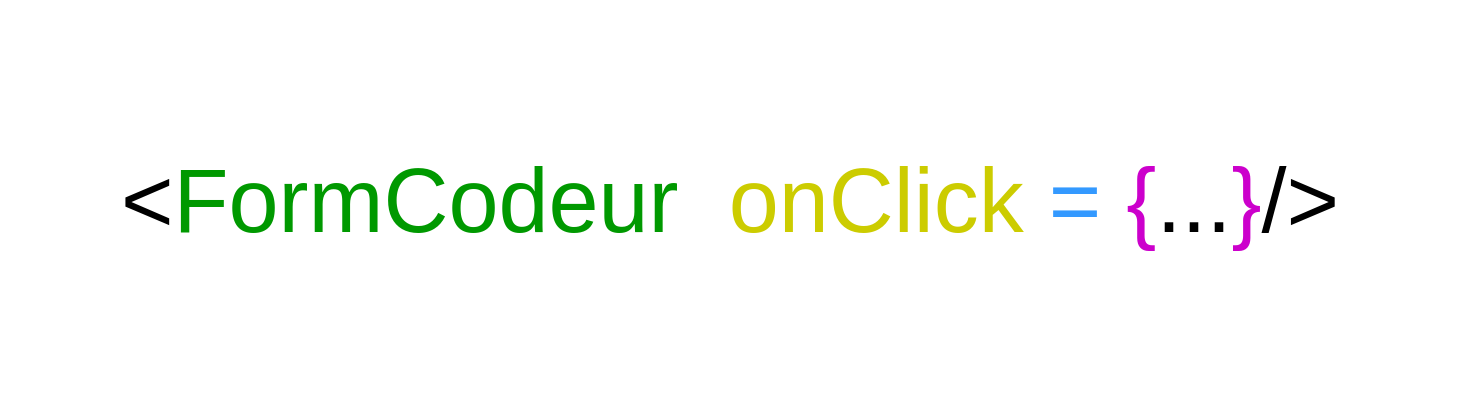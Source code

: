 <mxfile version="16.5.3" type="github">
  <diagram id="dQYsHAcI6JB0dbyWoWvz" name="Page-1">
    <mxGraphModel dx="946" dy="673" grid="1" gridSize="10" guides="1" tooltips="1" connect="1" arrows="1" fold="1" page="1" pageScale="1" pageWidth="827" pageHeight="1169" math="0" shadow="0">
      <root>
        <mxCell id="0" />
        <mxCell id="1" parent="0" />
        <mxCell id="pZtj0GvA_W0bMSEFH96x-2" value="&lt;font style=&quot;font-size: 45px&quot;&gt;&amp;lt;&lt;/font&gt;&lt;font style=&quot;font-size: 45px&quot;&gt;&lt;font color=&quot;#009900&quot;&gt;FormCodeur &amp;nbsp;&lt;/font&gt;&lt;font color=&quot;#cccc00&quot;&gt;onClick &lt;/font&gt;&lt;font color=&quot;#3399ff&quot;&gt;= &lt;/font&gt;&lt;font color=&quot;#cc00cc&quot;&gt;{&lt;/font&gt;...&lt;font color=&quot;#cc00cc&quot;&gt;}&lt;/font&gt;&lt;/font&gt;&lt;font style=&quot;font-size: 45px&quot;&gt;/&amp;gt;&lt;/font&gt;" style="text;html=1;strokeColor=none;fillColor=none;align=center;verticalAlign=middle;whiteSpace=wrap;rounded=0;strokeWidth=2;" vertex="1" parent="1">
          <mxGeometry x="30" y="10" width="730" height="200" as="geometry" />
        </mxCell>
      </root>
    </mxGraphModel>
  </diagram>
</mxfile>
